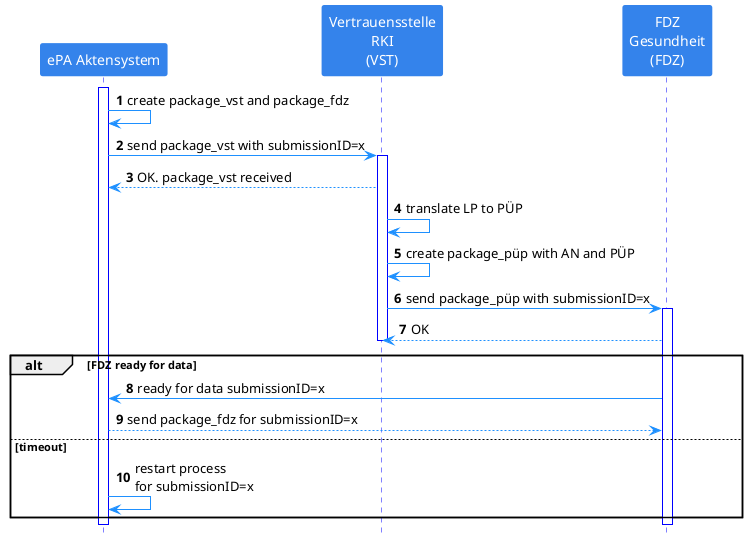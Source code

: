 @startuml

skinparam Shadowing false
skinparam ParticipantPadding 20
skinparam BoxPadding 10

skinparam sequence {
    ArrowColor DodgerBlue
    ActorBorderColor DodgerBlue
    LifeLineBorderColor Blue

    ParticipantBackgroundColor #3483eb
    ParticipantBorderColor #3483eb
    ParticipantFontSize 14
    ParticipantFontColor White

    ActorBackgroundColor #3483eb
    ActorFontSize 14
    NoteBackgroundColor #3483eb
}

hide footbox
autonumber

participant "ePA Aktensystem" as epa
participant "Vertrauensstelle\nRKI\n(VST)" as vst
participant "FDZ\nGesundheit\n(FDZ)" as fdz


activate epa

epa -> epa : create package_vst and package_fdz
epa -> vst : send package_vst with submissionID=x
activate vst
vst --> epa : OK. package_vst received
vst -> vst : translate LP to PÜP
vst -> vst: create package_püp with AN and PÜP
vst -> fdz : send package_püp with submissionID=x
activate fdz
fdz --> vst : OK
deactivate vst
alt FDZ ready for data
fdz -> epa : ready for data submissionID=x
epa --> fdz : send package_fdz for submissionID=x
else timeout
epa -> epa: restart process\nfor submissionID=x
end
deactivate fdz

deactivate epa



@enduml